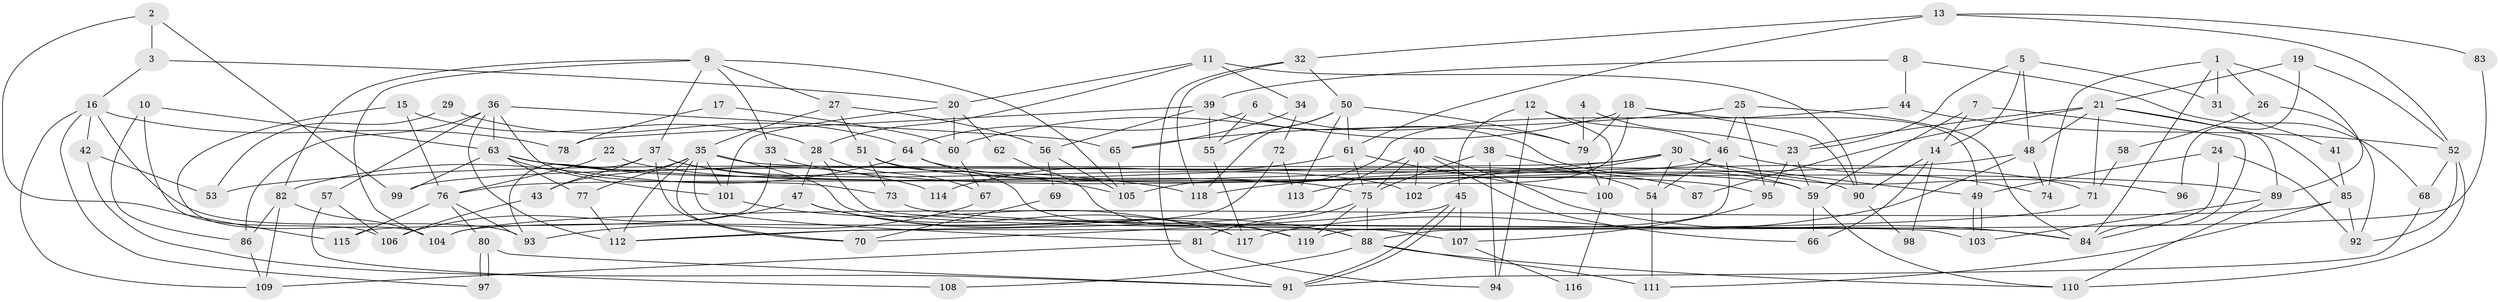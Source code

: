 // coarse degree distribution, {5: 0.2777777777777778, 7: 0.09722222222222222, 4: 0.125, 6: 0.1388888888888889, 3: 0.19444444444444445, 10: 0.041666666666666664, 2: 0.05555555555555555, 8: 0.05555555555555555, 9: 0.013888888888888888}
// Generated by graph-tools (version 1.1) at 2025/37/03/04/25 23:37:11]
// undirected, 119 vertices, 238 edges
graph export_dot {
  node [color=gray90,style=filled];
  1;
  2;
  3;
  4;
  5;
  6;
  7;
  8;
  9;
  10;
  11;
  12;
  13;
  14;
  15;
  16;
  17;
  18;
  19;
  20;
  21;
  22;
  23;
  24;
  25;
  26;
  27;
  28;
  29;
  30;
  31;
  32;
  33;
  34;
  35;
  36;
  37;
  38;
  39;
  40;
  41;
  42;
  43;
  44;
  45;
  46;
  47;
  48;
  49;
  50;
  51;
  52;
  53;
  54;
  55;
  56;
  57;
  58;
  59;
  60;
  61;
  62;
  63;
  64;
  65;
  66;
  67;
  68;
  69;
  70;
  71;
  72;
  73;
  74;
  75;
  76;
  77;
  78;
  79;
  80;
  81;
  82;
  83;
  84;
  85;
  86;
  87;
  88;
  89;
  90;
  91;
  92;
  93;
  94;
  95;
  96;
  97;
  98;
  99;
  100;
  101;
  102;
  103;
  104;
  105;
  106;
  107;
  108;
  109;
  110;
  111;
  112;
  113;
  114;
  115;
  116;
  117;
  118;
  119;
  1 -- 84;
  1 -- 89;
  1 -- 26;
  1 -- 31;
  1 -- 74;
  2 -- 115;
  2 -- 99;
  2 -- 3;
  3 -- 16;
  3 -- 20;
  4 -- 79;
  4 -- 23;
  5 -- 23;
  5 -- 14;
  5 -- 31;
  5 -- 48;
  6 -- 79;
  6 -- 64;
  6 -- 55;
  7 -- 59;
  7 -- 84;
  7 -- 14;
  8 -- 44;
  8 -- 68;
  8 -- 39;
  9 -- 104;
  9 -- 105;
  9 -- 27;
  9 -- 33;
  9 -- 37;
  9 -- 82;
  10 -- 86;
  10 -- 63;
  10 -- 106;
  11 -- 20;
  11 -- 90;
  11 -- 28;
  11 -- 34;
  12 -- 46;
  12 -- 45;
  12 -- 94;
  12 -- 100;
  13 -- 32;
  13 -- 61;
  13 -- 52;
  13 -- 83;
  14 -- 66;
  14 -- 90;
  14 -- 98;
  15 -- 76;
  15 -- 104;
  15 -- 28;
  16 -- 109;
  16 -- 93;
  16 -- 42;
  16 -- 78;
  16 -- 97;
  17 -- 60;
  17 -- 78;
  18 -- 49;
  18 -- 60;
  18 -- 79;
  18 -- 90;
  18 -- 113;
  19 -- 52;
  19 -- 21;
  19 -- 96;
  20 -- 101;
  20 -- 60;
  20 -- 62;
  21 -- 48;
  21 -- 89;
  21 -- 23;
  21 -- 71;
  21 -- 85;
  21 -- 87;
  22 -- 76;
  22 -- 75;
  23 -- 59;
  23 -- 95;
  24 -- 92;
  24 -- 84;
  24 -- 49;
  25 -- 84;
  25 -- 95;
  25 -- 46;
  25 -- 65;
  26 -- 92;
  26 -- 58;
  27 -- 51;
  27 -- 35;
  27 -- 56;
  28 -- 47;
  28 -- 67;
  28 -- 103;
  29 -- 64;
  29 -- 53;
  30 -- 54;
  30 -- 49;
  30 -- 96;
  30 -- 99;
  30 -- 102;
  30 -- 118;
  31 -- 41;
  32 -- 50;
  32 -- 118;
  32 -- 91;
  33 -- 95;
  33 -- 115;
  34 -- 65;
  34 -- 72;
  35 -- 112;
  35 -- 43;
  35 -- 59;
  35 -- 70;
  35 -- 77;
  35 -- 81;
  35 -- 101;
  35 -- 107;
  36 -- 65;
  36 -- 63;
  36 -- 57;
  36 -- 73;
  36 -- 86;
  36 -- 112;
  37 -- 43;
  37 -- 70;
  37 -- 87;
  37 -- 93;
  37 -- 102;
  38 -- 94;
  38 -- 75;
  38 -- 54;
  39 -- 55;
  39 -- 56;
  39 -- 59;
  39 -- 78;
  40 -- 102;
  40 -- 112;
  40 -- 66;
  40 -- 75;
  40 -- 84;
  41 -- 85;
  42 -- 91;
  42 -- 53;
  43 -- 106;
  44 -- 105;
  44 -- 52;
  45 -- 91;
  45 -- 91;
  45 -- 70;
  45 -- 107;
  46 -- 119;
  46 -- 54;
  46 -- 74;
  46 -- 76;
  47 -- 117;
  47 -- 88;
  47 -- 106;
  47 -- 119;
  48 -- 74;
  48 -- 53;
  48 -- 117;
  49 -- 103;
  49 -- 103;
  50 -- 79;
  50 -- 118;
  50 -- 55;
  50 -- 61;
  50 -- 113;
  51 -- 90;
  51 -- 88;
  51 -- 73;
  52 -- 110;
  52 -- 68;
  52 -- 92;
  54 -- 111;
  55 -- 117;
  56 -- 69;
  56 -- 105;
  57 -- 106;
  57 -- 108;
  58 -- 71;
  59 -- 66;
  59 -- 110;
  60 -- 67;
  61 -- 75;
  61 -- 100;
  61 -- 114;
  62 -- 119;
  63 -- 89;
  63 -- 101;
  63 -- 77;
  63 -- 99;
  63 -- 114;
  63 -- 118;
  64 -- 71;
  64 -- 82;
  64 -- 105;
  65 -- 105;
  67 -- 93;
  68 -- 91;
  69 -- 70;
  71 -- 112;
  72 -- 113;
  72 -- 104;
  73 -- 84;
  75 -- 88;
  75 -- 81;
  75 -- 119;
  76 -- 80;
  76 -- 93;
  76 -- 115;
  77 -- 112;
  79 -- 100;
  80 -- 91;
  80 -- 97;
  80 -- 97;
  81 -- 94;
  81 -- 109;
  82 -- 109;
  82 -- 86;
  82 -- 104;
  83 -- 88;
  85 -- 104;
  85 -- 92;
  85 -- 111;
  86 -- 109;
  88 -- 111;
  88 -- 108;
  88 -- 110;
  89 -- 103;
  89 -- 110;
  90 -- 98;
  95 -- 107;
  100 -- 116;
  101 -- 117;
  107 -- 116;
}

